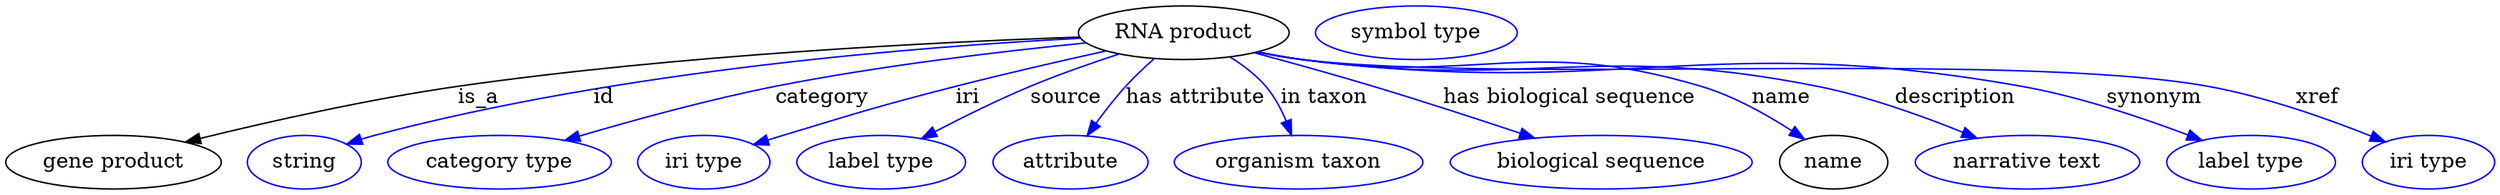 digraph {
	graph [bb="0,0,1365.9,123"];
	node [label="\N"];
	"RNA product"	 [height=0.5,
		label="RNA product",
		pos="647.54,105",
		width=1.6249];
	"gene product"	 [height=0.5,
		pos="56.545,18",
		width=1.5707];
	"RNA product" -> "gene product"	 [label=is_a,
		lp="257.54,61.5",
		pos="e,96.482,30.935 589.37,102.85 510.99,99.262 367.37,90.216 246.54,69 198.22,60.514 144.3,45.491 106.28,33.941"];
	id	 [color=blue,
		height=0.5,
		label=string,
		pos="161.54,18",
		width=0.84854];
	"RNA product" -> id	 [color=blue,
		label=id,
		lp="327.04,61.5",
		pos="e,185.32,29.725 589.87,101.95 503.55,96.089 336.47,79.684 201.54,36 199.28,35.268 196.98,34.446 194.67,33.568",
		style=solid];
	category	 [color=blue,
		height=0.5,
		label="category type",
		pos="268.54,18",
		width=1.6249];
	"RNA product" -> category	 [color=blue,
		label=category,
		lp="454.04,61.5",
		pos="e,306.74,31.7 593.17,98.14 549.02,92.055 485.33,82.099 430.54,69 391.56,59.679 348.3,45.877 316.3,34.98",
		style=solid];
	iri	 [color=blue,
		height=0.5,
		label="iri type",
		pos="381.54,18",
		width=1.011];
	"RNA product" -> iri	 [color=blue,
		label=iri,
		lp="530.04,61.5",
		pos="e,410.16,29.476 604.6,92.694 560,79.641 488.36,57.916 427.54,36 424.99,35.078 422.35,34.108 419.71,33.116",
		style=solid];
	source	 [color=blue,
		height=0.5,
		label="label type",
		pos="481.54,18",
		width=1.2638];
	"RNA product" -> source	 [color=blue,
		label=source,
		lp="589.54,61.5",
		pos="e,506.88,33.012 614.37,89.927 600.96,83.67 585.41,76.199 571.54,69 552.85,59.293 532.4,47.776 515.72,38.145",
		style=solid];
	"has attribute"	 [color=blue,
		height=0.5,
		label=attribute,
		pos="585.54,18",
		width=1.1193];
	"RNA product" -> "has attribute"	 [color=blue,
		label="has attribute",
		lp="654.04,61.5",
		pos="e,597.35,35.593 633.94,87.164 629.6,81.405 624.83,74.966 620.54,69 614.75,60.927 608.57,52.027 603.05,43.953",
		style=solid];
	"in taxon"	 [color=blue,
		height=0.5,
		label="organism taxon",
		pos="709.54,18",
		width=1.8234];
	"RNA product" -> "in taxon"	 [color=blue,
		label="in taxon",
		lp="719.04,61.5",
		pos="e,703.94,35.98 669.59,88.203 675.96,82.596 682.53,75.982 687.54,69 692.66,61.872 696.92,53.367 700.29,45.365",
		style=solid];
	"has biological sequence"	 [color=blue,
		height=0.5,
		label="biological sequence",
		pos="873.54,18",
		width=2.2387];
	"RNA product" -> "has biological sequence"	 [color=blue,
		label="has biological sequence",
		lp="846.54,61.5",
		pos="e,834.72,33.786 685.8,91.22 703.95,84.613 725.91,76.517 745.54,69 771.95,58.89 801.27,47.243 825.17,37.633",
		style=solid];
	name	 [height=0.5,
		pos="1002.5,18",
		width=0.84854];
	"RNA product" -> name	 [color=blue,
		label=name,
		lp="964.04,61.5",
		pos="e,983.69,32.396 689.83,92.454 697.97,90.375 706.48,88.433 714.54,87 802.85,71.306 830.12,96.341 915.54,69 936.93,62.155 958.72,49.369 \
975.15,38.312",
		style=solid];
	description	 [color=blue,
		height=0.5,
		label="narrative text",
		pos="1108.5,18",
		width=1.6068];
	"RNA product" -> description	 [color=blue,
		label=description,
		lp="1060,61.5",
		pos="e,1078.4,33.523 689.44,92.398 697.7,90.298 706.35,88.362 714.54,87 832.75,67.362 866.8,95.978 983.54,69 1013.3,62.128 1045.1,49.052 \
1069.2,37.861",
		style=solid];
	synonym	 [color=blue,
		height=0.5,
		label="label type",
		pos="1229.5,18",
		width=1.2638];
	"RNA product" -> synonym	 [color=blue,
		label=synonym,
		lp="1170,61.5",
		pos="e,1200.6,31.991 689.42,92.27 697.68,90.181 706.33,88.282 714.54,87 881.6,60.915 928.98,103.3 1094.5,69 1128.3,62.007 1164.8,47.797 \
1191.3,36.149",
		style=solid];
	xref	 [color=blue,
		height=0.5,
		label="iri type",
		pos="1329.5,18",
		width=1.011];
	"RNA product" -> xref	 [color=blue,
		label=xref,
		lp="1258.5,61.5",
		pos="e,1304,31.03 689.05,92.294 697.42,90.174 706.21,88.258 714.54,87 927.83,54.813 988.38,113.01 1199.5,69 1233,62.026 1269,47.265 1294.7,\
35.409",
		style=solid];
	"macromolecular machine_name"	 [color=blue,
		height=0.5,
		label="symbol type",
		pos="778.54,105",
		width=1.5165];
}
